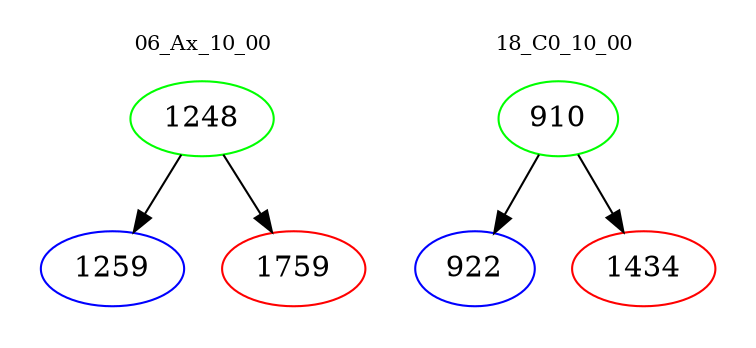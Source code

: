 digraph{
subgraph cluster_0 {
color = white
label = "06_Ax_10_00";
fontsize=10;
T0_1248 [label="1248", color="green"]
T0_1248 -> T0_1259 [color="black"]
T0_1259 [label="1259", color="blue"]
T0_1248 -> T0_1759 [color="black"]
T0_1759 [label="1759", color="red"]
}
subgraph cluster_1 {
color = white
label = "18_C0_10_00";
fontsize=10;
T1_910 [label="910", color="green"]
T1_910 -> T1_922 [color="black"]
T1_922 [label="922", color="blue"]
T1_910 -> T1_1434 [color="black"]
T1_1434 [label="1434", color="red"]
}
}
